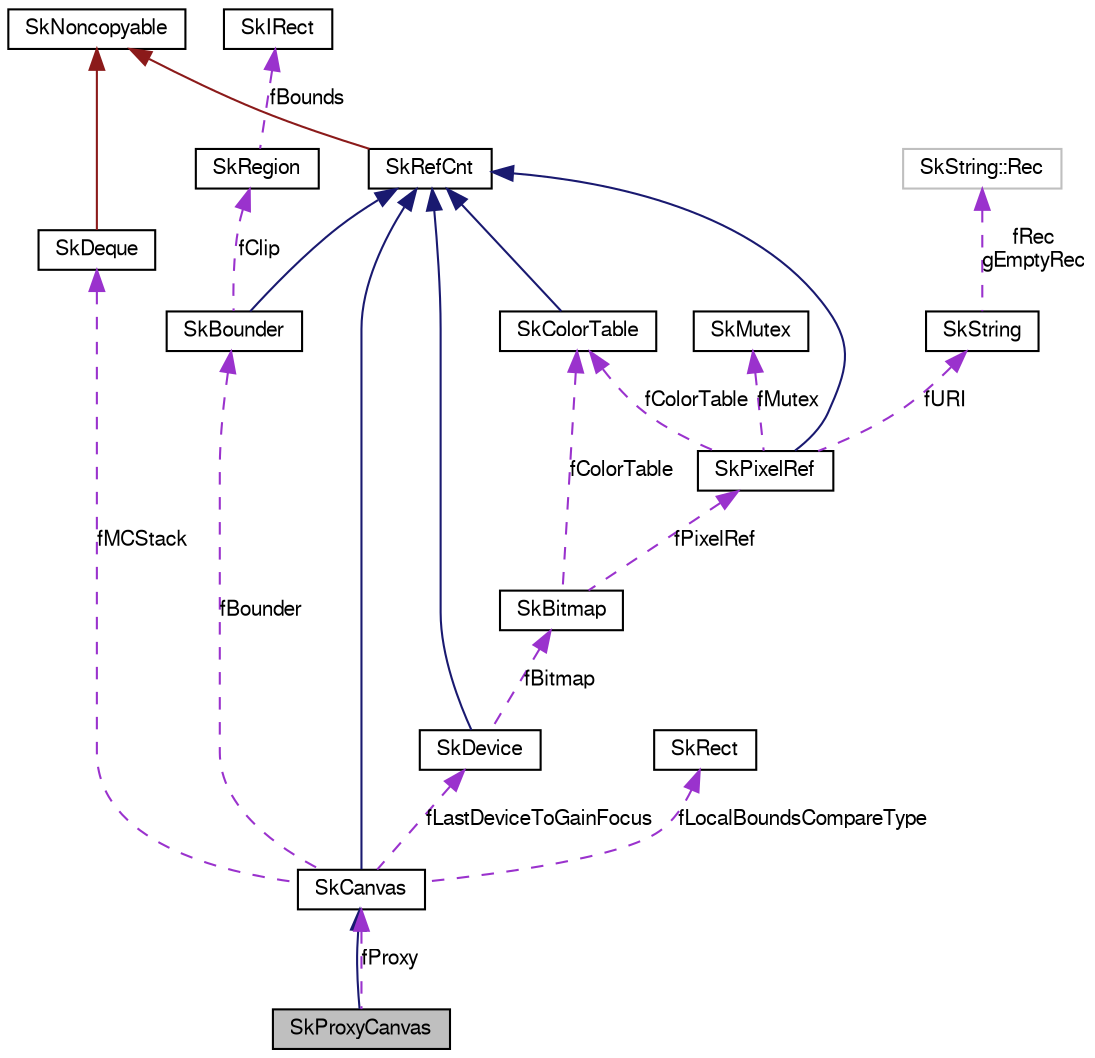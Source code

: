 digraph G
{
  edge [fontname="FreeSans",fontsize="10",labelfontname="FreeSans",labelfontsize="10"];
  node [fontname="FreeSans",fontsize="10",shape=record];
  Node1 [label="SkProxyCanvas",height=0.2,width=0.4,color="black", fillcolor="grey75", style="filled" fontcolor="black"];
  Node2 -> Node1 [dir=back,color="midnightblue",fontsize="10",style="solid",fontname="FreeSans"];
  Node2 [label="SkCanvas",height=0.2,width=0.4,color="black", fillcolor="white", style="filled",URL="$class_sk_canvas.html"];
  Node3 -> Node2 [dir=back,color="midnightblue",fontsize="10",style="solid",fontname="FreeSans"];
  Node3 [label="SkRefCnt",height=0.2,width=0.4,color="black", fillcolor="white", style="filled",URL="$class_sk_ref_cnt.html"];
  Node4 -> Node3 [dir=back,color="firebrick4",fontsize="10",style="solid",fontname="FreeSans"];
  Node4 [label="SkNoncopyable",height=0.2,width=0.4,color="black", fillcolor="white", style="filled",URL="$class_sk_noncopyable.html"];
  Node5 -> Node2 [dir=back,color="darkorchid3",fontsize="10",style="dashed",label="fLastDeviceToGainFocus",fontname="FreeSans"];
  Node5 [label="SkDevice",height=0.2,width=0.4,color="black", fillcolor="white", style="filled",URL="$class_sk_device.html"];
  Node3 -> Node5 [dir=back,color="midnightblue",fontsize="10",style="solid",fontname="FreeSans"];
  Node6 -> Node5 [dir=back,color="darkorchid3",fontsize="10",style="dashed",label="fBitmap",fontname="FreeSans"];
  Node6 [label="SkBitmap",height=0.2,width=0.4,color="black", fillcolor="white", style="filled",URL="$class_sk_bitmap.html"];
  Node7 -> Node6 [dir=back,color="darkorchid3",fontsize="10",style="dashed",label="fColorTable",fontname="FreeSans"];
  Node7 [label="SkColorTable",height=0.2,width=0.4,color="black", fillcolor="white", style="filled",URL="$class_sk_color_table.html"];
  Node3 -> Node7 [dir=back,color="midnightblue",fontsize="10",style="solid",fontname="FreeSans"];
  Node8 -> Node6 [dir=back,color="darkorchid3",fontsize="10",style="dashed",label="fPixelRef",fontname="FreeSans"];
  Node8 [label="SkPixelRef",height=0.2,width=0.4,color="black", fillcolor="white", style="filled",URL="$class_sk_pixel_ref.html"];
  Node3 -> Node8 [dir=back,color="midnightblue",fontsize="10",style="solid",fontname="FreeSans"];
  Node7 -> Node8 [dir=back,color="darkorchid3",fontsize="10",style="dashed",label="fColorTable",fontname="FreeSans"];
  Node9 -> Node8 [dir=back,color="darkorchid3",fontsize="10",style="dashed",label="fMutex",fontname="FreeSans"];
  Node9 [label="SkMutex",height=0.2,width=0.4,color="black", fillcolor="white", style="filled",URL="$class_sk_mutex.html"];
  Node10 -> Node8 [dir=back,color="darkorchid3",fontsize="10",style="dashed",label="fURI",fontname="FreeSans"];
  Node10 [label="SkString",height=0.2,width=0.4,color="black", fillcolor="white", style="filled",URL="$class_sk_string.html"];
  Node11 -> Node10 [dir=back,color="darkorchid3",fontsize="10",style="dashed",label="fRec\ngEmptyRec",fontname="FreeSans"];
  Node11 [label="SkString::Rec",height=0.2,width=0.4,color="grey75", fillcolor="white", style="filled"];
  Node12 -> Node2 [dir=back,color="darkorchid3",fontsize="10",style="dashed",label="fMCStack",fontname="FreeSans"];
  Node12 [label="SkDeque",height=0.2,width=0.4,color="black", fillcolor="white", style="filled",URL="$class_sk_deque.html"];
  Node4 -> Node12 [dir=back,color="firebrick4",fontsize="10",style="solid",fontname="FreeSans"];
  Node13 -> Node2 [dir=back,color="darkorchid3",fontsize="10",style="dashed",label="fLocalBoundsCompareType",fontname="FreeSans"];
  Node13 [label="SkRect",height=0.2,width=0.4,color="black", fillcolor="white", style="filled",URL="$struct_sk_rect.html"];
  Node14 -> Node2 [dir=back,color="darkorchid3",fontsize="10",style="dashed",label="fBounder",fontname="FreeSans"];
  Node14 [label="SkBounder",height=0.2,width=0.4,color="black", fillcolor="white", style="filled",URL="$class_sk_bounder.html"];
  Node3 -> Node14 [dir=back,color="midnightblue",fontsize="10",style="solid",fontname="FreeSans"];
  Node15 -> Node14 [dir=back,color="darkorchid3",fontsize="10",style="dashed",label="fClip",fontname="FreeSans"];
  Node15 [label="SkRegion",height=0.2,width=0.4,color="black", fillcolor="white", style="filled",URL="$class_sk_region.html"];
  Node16 -> Node15 [dir=back,color="darkorchid3",fontsize="10",style="dashed",label="fBounds",fontname="FreeSans"];
  Node16 [label="SkIRect",height=0.2,width=0.4,color="black", fillcolor="white", style="filled",URL="$struct_sk_i_rect.html"];
  Node2 -> Node1 [dir=back,color="darkorchid3",fontsize="10",style="dashed",label="fProxy",fontname="FreeSans"];
}
